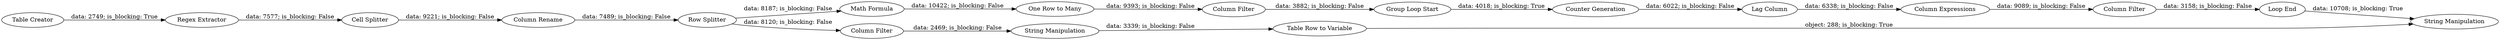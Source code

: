 digraph {
	"-3725881983492330869_9" [label="Row Splitter"]
	"-3725881983492330869_4" [label="Table Creator"]
	"-3725881983492330869_27" [label="Column Filter"]
	"-3725881983492330869_28" [label="Loop End"]
	"-3725881983492330869_6" [label="Cell Splitter"]
	"-3725881983492330869_18" [label="One Row to Many"]
	"-3725881983492330869_13" [label="Math Formula"]
	"-3725881983492330869_20" [label="Group Loop Start"]
	"-3725881983492330869_26" [label="Column Expressions"]
	"-3725881983492330869_22" [label="Lag Column"]
	"-3725881983492330869_30" [label="String Manipulation"]
	"-3725881983492330869_32" [label="Table Row to Variable"]
	"-3725881983492330869_5" [label="Counter Generation"]
	"-3725881983492330869_8" [label="Regex Extractor"]
	"-3725881983492330869_31" [label="Column Filter"]
	"-3725881983492330869_25" [label="Column Filter"]
	"-3725881983492330869_29" [label="String Manipulation"]
	"-3725881983492330869_14" [label="Column Rename"]
	"-3725881983492330869_4" -> "-3725881983492330869_8" [label="data: 2749; is_blocking: True"]
	"-3725881983492330869_26" -> "-3725881983492330869_27" [label="data: 9089; is_blocking: False"]
	"-3725881983492330869_22" -> "-3725881983492330869_26" [label="data: 6338; is_blocking: False"]
	"-3725881983492330869_8" -> "-3725881983492330869_6" [label="data: 7577; is_blocking: False"]
	"-3725881983492330869_31" -> "-3725881983492330869_30" [label="data: 2469; is_blocking: False"]
	"-3725881983492330869_14" -> "-3725881983492330869_9" [label="data: 7489; is_blocking: False"]
	"-3725881983492330869_5" -> "-3725881983492330869_22" [label="data: 6022; is_blocking: False"]
	"-3725881983492330869_9" -> "-3725881983492330869_13" [label="data: 8187; is_blocking: False"]
	"-3725881983492330869_27" -> "-3725881983492330869_28" [label="data: 3158; is_blocking: False"]
	"-3725881983492330869_25" -> "-3725881983492330869_20" [label="data: 3882; is_blocking: False"]
	"-3725881983492330869_9" -> "-3725881983492330869_31" [label="data: 8120; is_blocking: False"]
	"-3725881983492330869_18" -> "-3725881983492330869_25" [label="data: 9393; is_blocking: False"]
	"-3725881983492330869_30" -> "-3725881983492330869_32" [label="data: 3339; is_blocking: False"]
	"-3725881983492330869_20" -> "-3725881983492330869_5" [label="data: 4018; is_blocking: True"]
	"-3725881983492330869_6" -> "-3725881983492330869_14" [label="data: 9221; is_blocking: False"]
	"-3725881983492330869_32" -> "-3725881983492330869_29" [label="object: 288; is_blocking: True"]
	"-3725881983492330869_28" -> "-3725881983492330869_29" [label="data: 10708; is_blocking: True"]
	"-3725881983492330869_13" -> "-3725881983492330869_18" [label="data: 10422; is_blocking: False"]
	rankdir=LR
}

